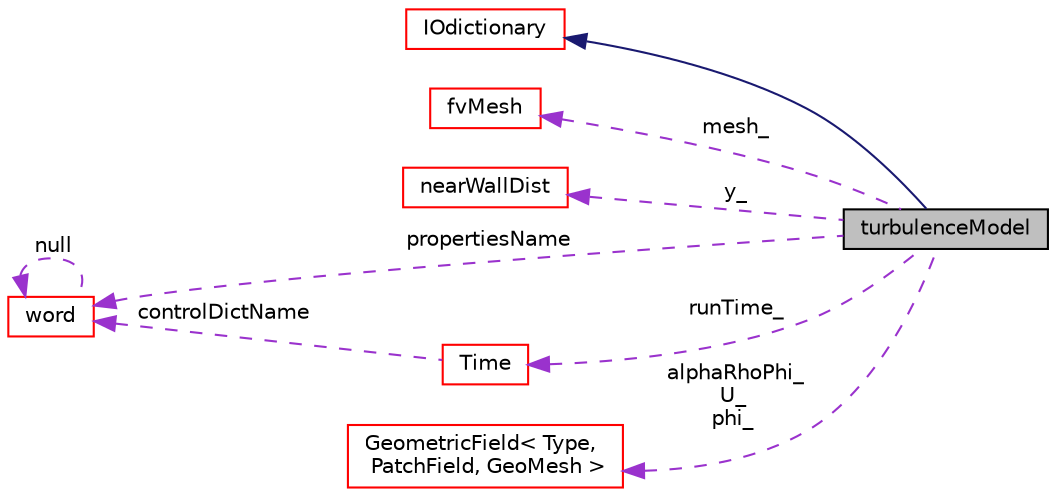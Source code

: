 digraph "turbulenceModel"
{
  bgcolor="transparent";
  edge [fontname="Helvetica",fontsize="10",labelfontname="Helvetica",labelfontsize="10"];
  node [fontname="Helvetica",fontsize="10",shape=record];
  rankdir="LR";
  Node32 [label="turbulenceModel",height=0.2,width=0.4,color="black", fillcolor="grey75", style="filled", fontcolor="black"];
  Node33 -> Node32 [dir="back",color="midnightblue",fontsize="10",style="solid",fontname="Helvetica"];
  Node33 [label="IOdictionary",height=0.2,width=0.4,color="red",URL="$a27265.html",tooltip="IOdictionary is derived from dictionary and IOobject to give the dictionary automatic IO functionalit..."];
  Node46 -> Node32 [dir="back",color="darkorchid3",fontsize="10",style="dashed",label=" mesh_" ,fontname="Helvetica"];
  Node46 [label="fvMesh",height=0.2,width=0.4,color="red",URL="$a23593.html",tooltip="Mesh data needed to do the Finite Volume discretisation. "];
  Node60 -> Node32 [dir="back",color="darkorchid3",fontsize="10",style="dashed",label=" y_" ,fontname="Helvetica"];
  Node60 [label="nearWallDist",height=0.2,width=0.4,color="red",URL="$a23705.html",tooltip="Distance calculation for cells with face on a wall. Searches pointNeighbours to find closest..."];
  Node62 -> Node32 [dir="back",color="darkorchid3",fontsize="10",style="dashed",label=" runTime_" ,fontname="Helvetica"];
  Node62 [label="Time",height=0.2,width=0.4,color="red",URL="$a27457.html",tooltip="Class to control time during OpenFOAM simulations that is also the top-level objectRegistry. "];
  Node51 -> Node62 [dir="back",color="darkorchid3",fontsize="10",style="dashed",label=" controlDictName" ,fontname="Helvetica"];
  Node51 [label="word",height=0.2,width=0.4,color="red",URL="$a29565.html",tooltip="A class for handling words, derived from string. "];
  Node51 -> Node51 [dir="back",color="darkorchid3",fontsize="10",style="dashed",label=" null" ,fontname="Helvetica"];
  Node51 -> Node32 [dir="back",color="darkorchid3",fontsize="10",style="dashed",label=" propertiesName" ,fontname="Helvetica"];
  Node79 -> Node32 [dir="back",color="darkorchid3",fontsize="10",style="dashed",label=" alphaRhoPhi_\nU_\nphi_" ,fontname="Helvetica"];
  Node79 [label="GeometricField\< Type,\l PatchField, GeoMesh \>",height=0.2,width=0.4,color="red",URL="$a23249.html",tooltip="Generic GeometricField class. "];
}
